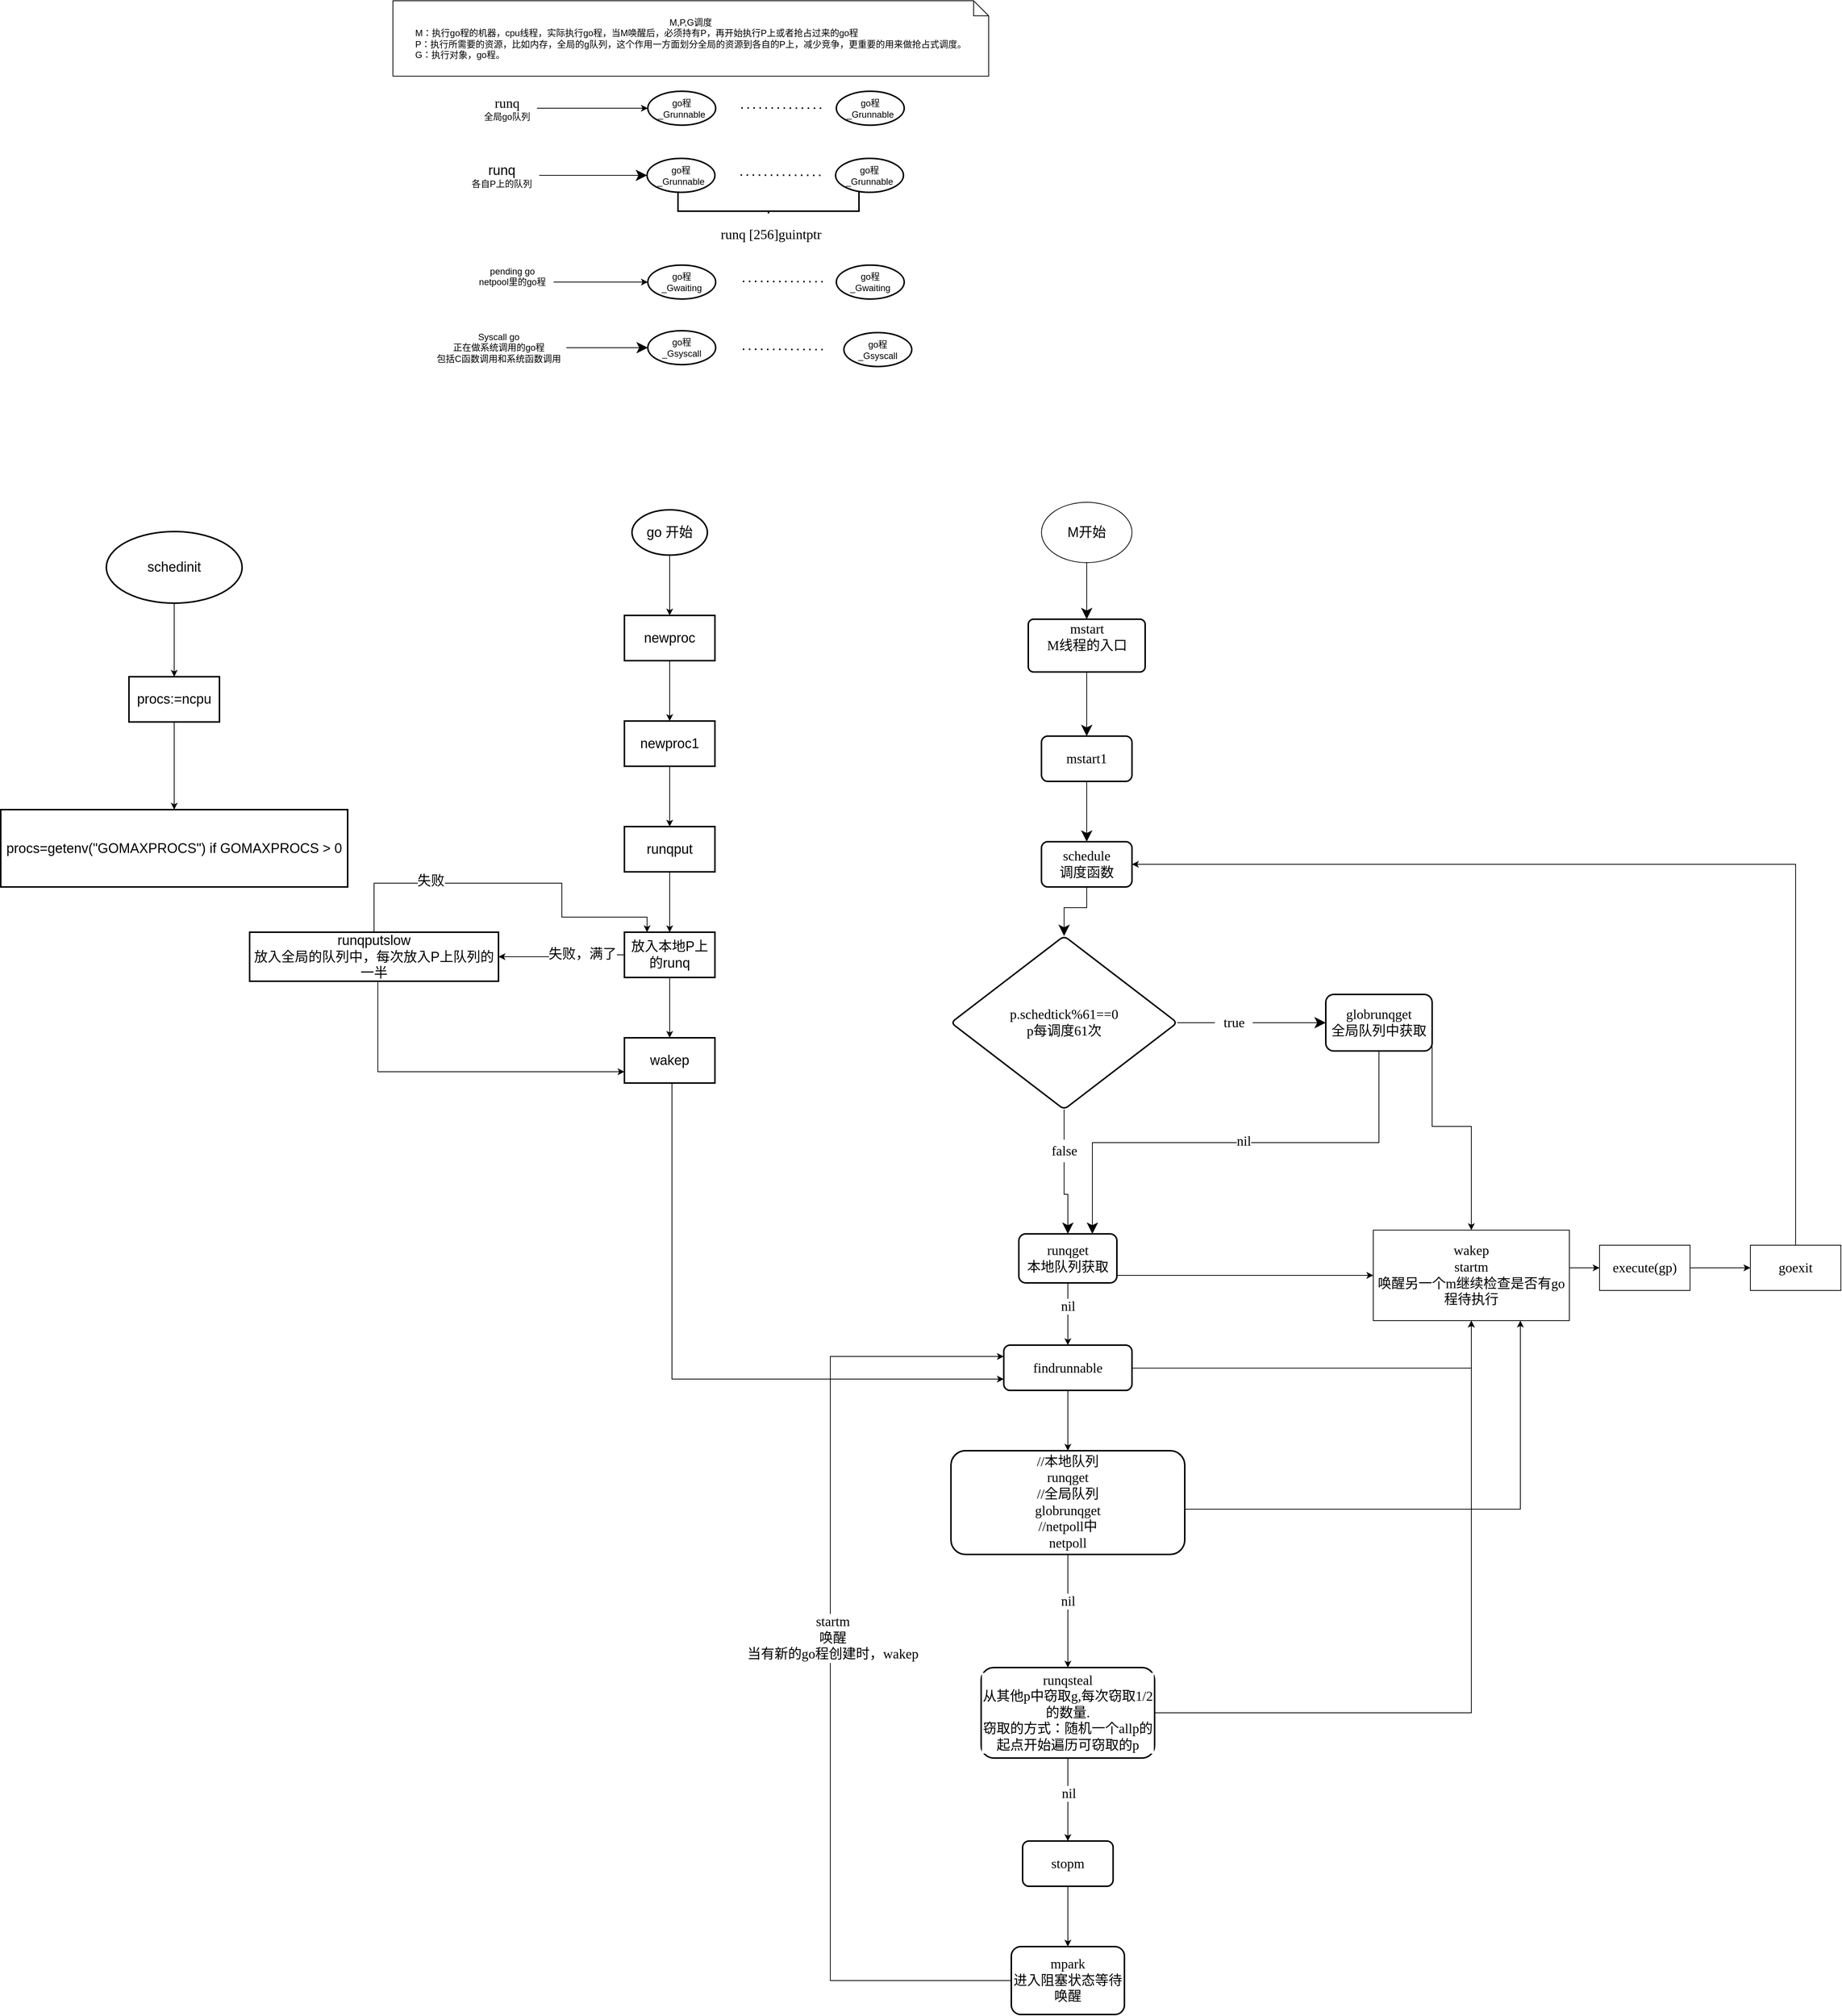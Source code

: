 <mxfile version="16.6.2" type="github">
  <diagram id="Lrg5kurUtaj6RJSmO0BA" name="Page-1">
    <mxGraphModel dx="4024" dy="2622" grid="1" gridSize="10" guides="1" tooltips="1" connect="1" arrows="1" fold="1" page="1" pageScale="1" pageWidth="827" pageHeight="1169" math="0" shadow="0">
      <root>
        <mxCell id="0" />
        <mxCell id="1" parent="0" />
        <mxCell id="m0ZOB3Q7q5n8RTu2BzLh-104" value="" style="edgeStyle=orthogonalEdgeStyle;rounded=0;orthogonalLoop=1;jettySize=auto;html=1;fontFamily=Verdana;fontSize=18;fontColor=default;endSize=12;" parent="1" source="m0ZOB3Q7q5n8RTu2BzLh-2" target="m0ZOB3Q7q5n8RTu2BzLh-103" edge="1">
          <mxGeometry relative="1" as="geometry" />
        </mxCell>
        <mxCell id="m0ZOB3Q7q5n8RTu2BzLh-2" value="M开始" style="ellipse;whiteSpace=wrap;html=1;fontSize=18;" parent="1" vertex="1">
          <mxGeometry x="30" y="505" width="120" height="80" as="geometry" />
        </mxCell>
        <mxCell id="m0ZOB3Q7q5n8RTu2BzLh-81" value="" style="endArrow=none;dashed=1;html=1;dashPattern=1 3;strokeWidth=2;rounded=0;endSize=12;" parent="1" edge="1">
          <mxGeometry width="50" height="50" relative="1" as="geometry">
            <mxPoint x="-368" y="-17.92" as="sourcePoint" />
            <mxPoint x="-258" y="-17.5" as="targetPoint" />
          </mxGeometry>
        </mxCell>
        <mxCell id="m0ZOB3Q7q5n8RTu2BzLh-9" value="&lt;div align=&quot;center&quot;&gt;M,P,G调度&lt;/div&gt;&lt;div align=&quot;left&quot;&gt;M：执行go程的机器，cpu线程，实际执行go程，当M唤醒后，必须持有P，再开始执行P上或者抢占过来的go程&lt;/div&gt;&lt;div align=&quot;left&quot;&gt;P：执行所需要的资源，比如内存，全局的g队列，这个作用一方面划分全局的资源到各自的P上，减少竞争，更重要的用来做抢占式调度。&lt;/div&gt;&lt;div align=&quot;left&quot;&gt;G：执行对象，go程。&lt;br&gt;&lt;/div&gt;" style="shape=note;size=20;whiteSpace=wrap;html=1;align=center;" parent="1" vertex="1">
          <mxGeometry x="-830" y="-160" width="790" height="100" as="geometry" />
        </mxCell>
        <mxCell id="m0ZOB3Q7q5n8RTu2BzLh-15" value="&lt;div&gt;go程&lt;/div&gt;&lt;div&gt;_Grunnable&lt;/div&gt;" style="strokeWidth=2;html=1;shape=mxgraph.flowchart.start_2;whiteSpace=wrap;" parent="1" vertex="1">
          <mxGeometry x="-492" y="-40" width="90" height="45" as="geometry" />
        </mxCell>
        <mxCell id="m0ZOB3Q7q5n8RTu2BzLh-56" value="" style="edgeStyle=orthogonalEdgeStyle;rounded=0;orthogonalLoop=1;jettySize=auto;html=1;" parent="1" source="m0ZOB3Q7q5n8RTu2BzLh-55" target="m0ZOB3Q7q5n8RTu2BzLh-15" edge="1">
          <mxGeometry relative="1" as="geometry" />
        </mxCell>
        <mxCell id="m0ZOB3Q7q5n8RTu2BzLh-55" value="&lt;div&gt;&lt;font style=&quot;font-size: 18px&quot; face=&quot;consolas&quot;&gt;runq&lt;/font&gt;&lt;/div&gt;&lt;div&gt;全局go队列&lt;br&gt;&lt;/div&gt;" style="text;html=1;align=center;verticalAlign=middle;resizable=0;points=[];autosize=1;strokeColor=none;fillColor=none;" parent="1" vertex="1">
          <mxGeometry x="-719" y="-37.5" width="80" height="40" as="geometry" />
        </mxCell>
        <mxCell id="m0ZOB3Q7q5n8RTu2BzLh-78" value="" style="edgeStyle=orthogonalEdgeStyle;rounded=0;orthogonalLoop=1;jettySize=auto;html=1;" parent="1" source="m0ZOB3Q7q5n8RTu2BzLh-75" target="m0ZOB3Q7q5n8RTu2BzLh-77" edge="1">
          <mxGeometry relative="1" as="geometry" />
        </mxCell>
        <mxCell id="m0ZOB3Q7q5n8RTu2BzLh-75" value="&lt;div&gt;pending go&lt;/div&gt;&lt;div&gt;netpool里的go程&lt;/div&gt;&lt;div&gt;&lt;br&gt;&lt;/div&gt;" style="text;html=1;align=center;verticalAlign=middle;resizable=0;points=[];autosize=1;strokeColor=none;fillColor=none;" parent="1" vertex="1">
          <mxGeometry x="-727" y="188" width="110" height="50" as="geometry" />
        </mxCell>
        <mxCell id="m0ZOB3Q7q5n8RTu2BzLh-77" value="&lt;div&gt;go程&lt;/div&gt;&lt;div&gt;_Gwaiting&lt;/div&gt;" style="strokeWidth=2;html=1;shape=mxgraph.flowchart.start_2;whiteSpace=wrap;" parent="1" vertex="1">
          <mxGeometry x="-492" y="190.5" width="90" height="45" as="geometry" />
        </mxCell>
        <mxCell id="m0ZOB3Q7q5n8RTu2BzLh-82" value="&lt;div&gt;go程&lt;/div&gt;&lt;div&gt;_Grunnable&lt;/div&gt;" style="strokeWidth=2;html=1;shape=mxgraph.flowchart.start_2;whiteSpace=wrap;" parent="1" vertex="1">
          <mxGeometry x="-242" y="-40" width="90" height="45" as="geometry" />
        </mxCell>
        <mxCell id="m0ZOB3Q7q5n8RTu2BzLh-97" value="" style="edgeStyle=orthogonalEdgeStyle;rounded=0;orthogonalLoop=1;jettySize=auto;html=1;endSize=12;" parent="1" source="m0ZOB3Q7q5n8RTu2BzLh-83" target="m0ZOB3Q7q5n8RTu2BzLh-84" edge="1">
          <mxGeometry relative="1" as="geometry" />
        </mxCell>
        <mxCell id="m0ZOB3Q7q5n8RTu2BzLh-83" value="&lt;div&gt;Syscall go&lt;/div&gt;&lt;div&gt;正在做系统调用的go程&lt;/div&gt;&lt;div&gt;包括C函数调用和系统函数调用&lt;/div&gt;" style="text;html=1;align=center;verticalAlign=middle;resizable=0;points=[];autosize=1;strokeColor=none;fillColor=none;" parent="1" vertex="1">
          <mxGeometry x="-780" y="275" width="180" height="50" as="geometry" />
        </mxCell>
        <mxCell id="m0ZOB3Q7q5n8RTu2BzLh-84" value="&lt;div&gt;go程&lt;/div&gt;&lt;div&gt;_Gsyscall&lt;/div&gt;" style="strokeWidth=2;html=1;shape=mxgraph.flowchart.start_2;whiteSpace=wrap;" parent="1" vertex="1">
          <mxGeometry x="-492" y="277.5" width="90" height="45" as="geometry" />
        </mxCell>
        <mxCell id="m0ZOB3Q7q5n8RTu2BzLh-86" value="" style="endArrow=none;dashed=1;html=1;dashPattern=1 3;strokeWidth=2;rounded=0;endSize=12;" parent="1" edge="1">
          <mxGeometry width="50" height="50" relative="1" as="geometry">
            <mxPoint x="-366" y="212.08" as="sourcePoint" />
            <mxPoint x="-256.0" y="212.5" as="targetPoint" />
          </mxGeometry>
        </mxCell>
        <mxCell id="m0ZOB3Q7q5n8RTu2BzLh-87" value="&lt;div&gt;go程&lt;/div&gt;&lt;div&gt;_Gwaiting&lt;/div&gt;" style="strokeWidth=2;html=1;shape=mxgraph.flowchart.start_2;whiteSpace=wrap;" parent="1" vertex="1">
          <mxGeometry x="-242" y="190.5" width="90" height="45" as="geometry" />
        </mxCell>
        <mxCell id="m0ZOB3Q7q5n8RTu2BzLh-88" value="&lt;div&gt;go程&lt;/div&gt;&lt;div&gt;_Gsyscall&lt;/div&gt;" style="strokeWidth=2;html=1;shape=mxgraph.flowchart.start_2;whiteSpace=wrap;" parent="1" vertex="1">
          <mxGeometry x="-232" y="280" width="90" height="45" as="geometry" />
        </mxCell>
        <mxCell id="m0ZOB3Q7q5n8RTu2BzLh-89" value="" style="endArrow=none;dashed=1;html=1;dashPattern=1 3;strokeWidth=2;rounded=0;endSize=12;" parent="1" edge="1">
          <mxGeometry width="50" height="50" relative="1" as="geometry">
            <mxPoint x="-366" y="302.08" as="sourcePoint" />
            <mxPoint x="-256" y="302.5" as="targetPoint" />
          </mxGeometry>
        </mxCell>
        <mxCell id="m0ZOB3Q7q5n8RTu2BzLh-96" style="edgeStyle=orthogonalEdgeStyle;rounded=0;orthogonalLoop=1;jettySize=auto;html=1;endSize=12;" parent="1" source="m0ZOB3Q7q5n8RTu2BzLh-91" target="m0ZOB3Q7q5n8RTu2BzLh-94" edge="1">
          <mxGeometry relative="1" as="geometry" />
        </mxCell>
        <mxCell id="m0ZOB3Q7q5n8RTu2BzLh-91" value="&lt;div&gt;&lt;font style=&quot;font-size: 18px&quot;&gt;runq&lt;/font&gt;&lt;/div&gt;&lt;div&gt;各自P上的队列&lt;/div&gt;" style="text;html=1;align=center;verticalAlign=middle;resizable=0;points=[];autosize=1;strokeColor=none;fillColor=none;" parent="1" vertex="1">
          <mxGeometry x="-736" y="51.5" width="100" height="40" as="geometry" />
        </mxCell>
        <mxCell id="m0ZOB3Q7q5n8RTu2BzLh-93" value="" style="endArrow=none;dashed=1;html=1;dashPattern=1 3;strokeWidth=2;rounded=0;endSize=12;" parent="1" edge="1">
          <mxGeometry width="50" height="50" relative="1" as="geometry">
            <mxPoint x="-369" y="71.08" as="sourcePoint" />
            <mxPoint x="-259.0" y="71.5" as="targetPoint" />
          </mxGeometry>
        </mxCell>
        <mxCell id="m0ZOB3Q7q5n8RTu2BzLh-94" value="&lt;div&gt;go程&lt;/div&gt;&lt;div&gt;_Grunnable&lt;/div&gt;" style="strokeWidth=2;html=1;shape=mxgraph.flowchart.start_2;whiteSpace=wrap;" parent="1" vertex="1">
          <mxGeometry x="-493" y="49" width="90" height="45" as="geometry" />
        </mxCell>
        <mxCell id="m0ZOB3Q7q5n8RTu2BzLh-95" value="&lt;div&gt;go程&lt;/div&gt;&lt;div&gt;_Grunnable&lt;/div&gt;" style="strokeWidth=2;html=1;shape=mxgraph.flowchart.start_2;whiteSpace=wrap;" parent="1" vertex="1">
          <mxGeometry x="-243" y="49" width="90" height="45" as="geometry" />
        </mxCell>
        <mxCell id="m0ZOB3Q7q5n8RTu2BzLh-98" value="" style="strokeWidth=2;html=1;shape=mxgraph.flowchart.annotation_2;align=left;labelPosition=right;pointerEvents=1;direction=north;" parent="1" vertex="1">
          <mxGeometry x="-452" y="94" width="240" height="50" as="geometry" />
        </mxCell>
        <mxCell id="m0ZOB3Q7q5n8RTu2BzLh-101" value="&lt;pre style=&quot;font-family: &amp;#34;consolas&amp;#34; ; font-size: 13.5pt&quot;&gt;runq [&lt;span&gt;256&lt;/span&gt;]&lt;span&gt;guintptr&lt;/span&gt;&lt;/pre&gt;" style="text;html=1;align=center;verticalAlign=middle;resizable=0;points=[];autosize=1;labelBackgroundColor=default;fontColor=default;" parent="1" vertex="1">
          <mxGeometry x="-424" y="119.5" width="190" height="60" as="geometry" />
        </mxCell>
        <mxCell id="m0ZOB3Q7q5n8RTu2BzLh-106" value="" style="edgeStyle=orthogonalEdgeStyle;rounded=0;orthogonalLoop=1;jettySize=auto;html=1;fontFamily=Verdana;fontSize=18;fontColor=default;endSize=12;" parent="1" source="m0ZOB3Q7q5n8RTu2BzLh-103" target="m0ZOB3Q7q5n8RTu2BzLh-105" edge="1">
          <mxGeometry relative="1" as="geometry" />
        </mxCell>
        <mxCell id="m0ZOB3Q7q5n8RTu2BzLh-103" value="mstart&#xa;M线程的入口&#xa;" style="rounded=1;absoluteArcSize=1;arcSize=14;strokeWidth=2;labelBackgroundColor=default;fontFamily=Verdana;fontSize=18;fontColor=default;whiteSpace=wrap;" parent="1" vertex="1">
          <mxGeometry x="12.5" y="660" width="155" height="70" as="geometry" />
        </mxCell>
        <mxCell id="m0ZOB3Q7q5n8RTu2BzLh-108" value="" style="edgeStyle=orthogonalEdgeStyle;rounded=0;orthogonalLoop=1;jettySize=auto;html=1;fontFamily=Verdana;fontSize=18;fontColor=default;endSize=12;" parent="1" source="m0ZOB3Q7q5n8RTu2BzLh-105" target="m0ZOB3Q7q5n8RTu2BzLh-107" edge="1">
          <mxGeometry relative="1" as="geometry" />
        </mxCell>
        <mxCell id="m0ZOB3Q7q5n8RTu2BzLh-105" value="mstart1" style="whiteSpace=wrap;html=1;fontSize=18;fontFamily=Verdana;rounded=1;arcSize=14;strokeWidth=2;labelBackgroundColor=default;" parent="1" vertex="1">
          <mxGeometry x="30" y="815" width="120" height="60" as="geometry" />
        </mxCell>
        <mxCell id="m0ZOB3Q7q5n8RTu2BzLh-110" value="" style="edgeStyle=orthogonalEdgeStyle;rounded=0;orthogonalLoop=1;jettySize=auto;html=1;fontFamily=Verdana;fontSize=18;fontColor=default;endSize=12;" parent="1" source="m0ZOB3Q7q5n8RTu2BzLh-107" target="m0ZOB3Q7q5n8RTu2BzLh-109" edge="1">
          <mxGeometry relative="1" as="geometry" />
        </mxCell>
        <mxCell id="m0ZOB3Q7q5n8RTu2BzLh-107" value="&lt;div&gt;schedule&lt;/div&gt;&lt;div&gt;调度函数&lt;br&gt;&lt;/div&gt;" style="whiteSpace=wrap;html=1;fontSize=18;fontFamily=Verdana;rounded=1;arcSize=14;strokeWidth=2;labelBackgroundColor=default;" parent="1" vertex="1">
          <mxGeometry x="30" y="955" width="120" height="60" as="geometry" />
        </mxCell>
        <mxCell id="m0ZOB3Q7q5n8RTu2BzLh-113" value="" style="edgeStyle=orthogonalEdgeStyle;rounded=0;orthogonalLoop=1;jettySize=auto;html=1;fontFamily=Verdana;fontSize=18;fontColor=default;endSize=12;startArrow=none;" parent="1" source="m0ZOB3Q7q5n8RTu2BzLh-114" target="m0ZOB3Q7q5n8RTu2BzLh-112" edge="1">
          <mxGeometry relative="1" as="geometry" />
        </mxCell>
        <mxCell id="m0ZOB3Q7q5n8RTu2BzLh-116" value="" style="edgeStyle=orthogonalEdgeStyle;rounded=0;orthogonalLoop=1;jettySize=auto;html=1;fontFamily=Verdana;fontSize=18;fontColor=default;endSize=12;startArrow=none;" parent="1" source="m0ZOB3Q7q5n8RTu2BzLh-117" target="m0ZOB3Q7q5n8RTu2BzLh-115" edge="1">
          <mxGeometry relative="1" as="geometry" />
        </mxCell>
        <mxCell id="m0ZOB3Q7q5n8RTu2BzLh-109" value="&lt;br&gt;&lt;div&gt;p.schedtick%61==0&lt;/div&gt;&lt;div&gt;p每调度61次&lt;br&gt;&lt;/div&gt;&lt;div&gt;&lt;br&gt;&lt;/div&gt;" style="rhombus;whiteSpace=wrap;html=1;fontSize=18;fontFamily=Verdana;rounded=1;arcSize=14;strokeWidth=2;labelBackgroundColor=default;" parent="1" vertex="1">
          <mxGeometry x="-90" y="1080" width="300" height="230" as="geometry" />
        </mxCell>
        <mxCell id="m0ZOB3Q7q5n8RTu2BzLh-127" style="edgeStyle=elbowEdgeStyle;rounded=0;orthogonalLoop=1;jettySize=auto;html=1;entryX=0.75;entryY=0;entryDx=0;entryDy=0;fontFamily=Verdana;fontSize=18;fontColor=default;endSize=12;elbow=vertical;" parent="1" source="m0ZOB3Q7q5n8RTu2BzLh-112" target="m0ZOB3Q7q5n8RTu2BzLh-115" edge="1">
          <mxGeometry relative="1" as="geometry" />
        </mxCell>
        <mxCell id="m0ZOB3Q7q5n8RTu2BzLh-128" value="nil" style="edgeLabel;html=1;align=center;verticalAlign=middle;resizable=0;points=[];fontSize=18;fontFamily=Verdana;fontColor=default;" parent="m0ZOB3Q7q5n8RTu2BzLh-127" vertex="1" connectable="0">
          <mxGeometry x="-0.032" y="-2" relative="1" as="geometry">
            <mxPoint as="offset" />
          </mxGeometry>
        </mxCell>
        <mxCell id="m0ZOB3Q7q5n8RTu2BzLh-150" style="edgeStyle=elbowEdgeStyle;rounded=0;orthogonalLoop=1;jettySize=auto;elbow=vertical;html=1;exitX=1;exitY=0.5;exitDx=0;exitDy=0;fontFamily=Verdana;fontSize=18;fontColor=default;" parent="1" source="m0ZOB3Q7q5n8RTu2BzLh-112" target="m0ZOB3Q7q5n8RTu2BzLh-148" edge="1">
          <mxGeometry relative="1" as="geometry" />
        </mxCell>
        <mxCell id="m0ZOB3Q7q5n8RTu2BzLh-112" value="&lt;div&gt;globrunqget&lt;/div&gt;&lt;div&gt;全局队列中获取&lt;br&gt;&lt;/div&gt;" style="whiteSpace=wrap;html=1;fontSize=18;fontFamily=Verdana;rounded=1;arcSize=14;strokeWidth=2;labelBackgroundColor=default;" parent="1" vertex="1">
          <mxGeometry x="407" y="1157.5" width="141" height="75" as="geometry" />
        </mxCell>
        <mxCell id="m0ZOB3Q7q5n8RTu2BzLh-134" value="" style="edgeStyle=elbowEdgeStyle;rounded=0;orthogonalLoop=1;jettySize=auto;elbow=vertical;html=1;fontFamily=Verdana;fontSize=18;fontColor=default;" parent="1" source="m0ZOB3Q7q5n8RTu2BzLh-115" target="m0ZOB3Q7q5n8RTu2BzLh-133" edge="1">
          <mxGeometry relative="1" as="geometry" />
        </mxCell>
        <mxCell id="m0ZOB3Q7q5n8RTu2BzLh-135" value="nil" style="edgeLabel;html=1;align=center;verticalAlign=middle;resizable=0;points=[];fontSize=18;fontFamily=Verdana;fontColor=default;" parent="m0ZOB3Q7q5n8RTu2BzLh-134" vertex="1" connectable="0">
          <mxGeometry x="-0.261" relative="1" as="geometry">
            <mxPoint as="offset" />
          </mxGeometry>
        </mxCell>
        <mxCell id="m0ZOB3Q7q5n8RTu2BzLh-163" style="edgeStyle=elbowEdgeStyle;rounded=0;orthogonalLoop=1;jettySize=auto;elbow=vertical;html=1;entryX=0;entryY=0.5;entryDx=0;entryDy=0;fontFamily=Verdana;fontSize=18;fontColor=default;" parent="1" source="m0ZOB3Q7q5n8RTu2BzLh-115" target="m0ZOB3Q7q5n8RTu2BzLh-148" edge="1">
          <mxGeometry relative="1" as="geometry" />
        </mxCell>
        <mxCell id="m0ZOB3Q7q5n8RTu2BzLh-115" value="&lt;div&gt;runqget&lt;/div&gt;&lt;div&gt;本地队列获取&lt;br&gt;&lt;/div&gt;" style="whiteSpace=wrap;html=1;fontSize=18;fontFamily=Verdana;rounded=1;arcSize=14;strokeWidth=2;labelBackgroundColor=default;" parent="1" vertex="1">
          <mxGeometry y="1475" width="130" height="65" as="geometry" />
        </mxCell>
        <mxCell id="m0ZOB3Q7q5n8RTu2BzLh-117" value="false" style="text;html=1;align=center;verticalAlign=middle;resizable=0;points=[];autosize=1;strokeColor=none;fillColor=none;fontSize=18;fontFamily=Verdana;fontColor=default;" parent="1" vertex="1">
          <mxGeometry x="30" y="1350" width="60" height="30" as="geometry" />
        </mxCell>
        <mxCell id="m0ZOB3Q7q5n8RTu2BzLh-121" value="" style="edgeStyle=orthogonalEdgeStyle;rounded=0;orthogonalLoop=1;jettySize=auto;html=1;fontFamily=Verdana;fontSize=18;fontColor=default;endSize=12;endArrow=none;" parent="1" source="m0ZOB3Q7q5n8RTu2BzLh-109" target="m0ZOB3Q7q5n8RTu2BzLh-117" edge="1">
          <mxGeometry relative="1" as="geometry">
            <mxPoint x="60" y="1310.0" as="sourcePoint" />
            <mxPoint x="60" y="1475" as="targetPoint" />
          </mxGeometry>
        </mxCell>
        <mxCell id="m0ZOB3Q7q5n8RTu2BzLh-114" value="true" style="text;html=1;align=center;verticalAlign=middle;resizable=0;points=[];autosize=1;strokeColor=none;fillColor=none;fontSize=18;fontFamily=Verdana;fontColor=default;" parent="1" vertex="1">
          <mxGeometry x="260" y="1180" width="50" height="30" as="geometry" />
        </mxCell>
        <mxCell id="m0ZOB3Q7q5n8RTu2BzLh-122" value="" style="edgeStyle=orthogonalEdgeStyle;rounded=0;orthogonalLoop=1;jettySize=auto;html=1;fontFamily=Verdana;fontSize=18;fontColor=default;endSize=12;endArrow=none;" parent="1" source="m0ZOB3Q7q5n8RTu2BzLh-109" target="m0ZOB3Q7q5n8RTu2BzLh-114" edge="1">
          <mxGeometry relative="1" as="geometry">
            <mxPoint x="210" y="1195.0" as="sourcePoint" />
            <mxPoint x="398" y="1195.0" as="targetPoint" />
          </mxGeometry>
        </mxCell>
        <mxCell id="m0ZOB3Q7q5n8RTu2BzLh-137" value="" style="edgeStyle=elbowEdgeStyle;rounded=0;orthogonalLoop=1;jettySize=auto;elbow=vertical;html=1;fontFamily=Verdana;fontSize=18;fontColor=default;" parent="1" source="m0ZOB3Q7q5n8RTu2BzLh-133" target="m0ZOB3Q7q5n8RTu2BzLh-136" edge="1">
          <mxGeometry relative="1" as="geometry" />
        </mxCell>
        <mxCell id="m0ZOB3Q7q5n8RTu2BzLh-153" style="edgeStyle=elbowEdgeStyle;rounded=0;orthogonalLoop=1;jettySize=auto;elbow=vertical;html=1;fontFamily=Verdana;fontSize=18;fontColor=default;" parent="1" source="m0ZOB3Q7q5n8RTu2BzLh-133" target="m0ZOB3Q7q5n8RTu2BzLh-148" edge="1">
          <mxGeometry relative="1" as="geometry">
            <Array as="points">
              <mxPoint x="340" y="1653" />
            </Array>
          </mxGeometry>
        </mxCell>
        <mxCell id="m0ZOB3Q7q5n8RTu2BzLh-133" value="findrunnable" style="whiteSpace=wrap;html=1;fontSize=18;fontFamily=Verdana;rounded=1;arcSize=14;strokeWidth=2;labelBackgroundColor=default;" parent="1" vertex="1">
          <mxGeometry x="-20" y="1622.5" width="170" height="60" as="geometry" />
        </mxCell>
        <mxCell id="m0ZOB3Q7q5n8RTu2BzLh-139" value="" style="edgeStyle=elbowEdgeStyle;rounded=0;orthogonalLoop=1;jettySize=auto;elbow=vertical;html=1;fontFamily=Verdana;fontSize=18;fontColor=default;" parent="1" source="m0ZOB3Q7q5n8RTu2BzLh-136" target="m0ZOB3Q7q5n8RTu2BzLh-138" edge="1">
          <mxGeometry relative="1" as="geometry" />
        </mxCell>
        <mxCell id="m0ZOB3Q7q5n8RTu2BzLh-140" value="&lt;div&gt;nil&lt;/div&gt;" style="edgeLabel;html=1;align=center;verticalAlign=middle;resizable=0;points=[];fontSize=18;fontFamily=Verdana;fontColor=default;" parent="m0ZOB3Q7q5n8RTu2BzLh-139" vertex="1" connectable="0">
          <mxGeometry x="-0.177" relative="1" as="geometry">
            <mxPoint as="offset" />
          </mxGeometry>
        </mxCell>
        <mxCell id="m0ZOB3Q7q5n8RTu2BzLh-154" style="edgeStyle=elbowEdgeStyle;rounded=0;orthogonalLoop=1;jettySize=auto;elbow=vertical;html=1;entryX=0.75;entryY=1;entryDx=0;entryDy=0;fontFamily=Verdana;fontSize=18;fontColor=default;" parent="1" source="m0ZOB3Q7q5n8RTu2BzLh-136" target="m0ZOB3Q7q5n8RTu2BzLh-148" edge="1">
          <mxGeometry relative="1" as="geometry">
            <Array as="points">
              <mxPoint x="320" y="1840" />
            </Array>
          </mxGeometry>
        </mxCell>
        <mxCell id="m0ZOB3Q7q5n8RTu2BzLh-136" value="&lt;div&gt;//本地队列&lt;br&gt;&lt;/div&gt;&lt;div&gt;runqget&lt;/div&gt;&lt;div&gt;//全局队列&lt;br&gt;&lt;/div&gt;&lt;div&gt;globrunqget&lt;/div&gt;&lt;div&gt;//netpoll中&lt;br&gt;&lt;/div&gt;&lt;div&gt;netpoll&lt;br&gt;&lt;/div&gt;" style="whiteSpace=wrap;html=1;fontSize=18;fontFamily=Verdana;rounded=1;arcSize=14;strokeWidth=2;labelBackgroundColor=default;" parent="1" vertex="1">
          <mxGeometry x="-90" y="1762.5" width="310" height="137.5" as="geometry" />
        </mxCell>
        <mxCell id="m0ZOB3Q7q5n8RTu2BzLh-144" value="" style="edgeStyle=elbowEdgeStyle;rounded=0;orthogonalLoop=1;jettySize=auto;elbow=vertical;html=1;fontFamily=Verdana;fontSize=18;fontColor=default;" parent="1" source="m0ZOB3Q7q5n8RTu2BzLh-138" target="m0ZOB3Q7q5n8RTu2BzLh-143" edge="1">
          <mxGeometry relative="1" as="geometry" />
        </mxCell>
        <mxCell id="m0ZOB3Q7q5n8RTu2BzLh-145" value="nil" style="edgeLabel;html=1;align=center;verticalAlign=middle;resizable=0;points=[];fontSize=18;fontFamily=Verdana;fontColor=default;" parent="m0ZOB3Q7q5n8RTu2BzLh-144" vertex="1" connectable="0">
          <mxGeometry x="-0.158" y="1" relative="1" as="geometry">
            <mxPoint as="offset" />
          </mxGeometry>
        </mxCell>
        <mxCell id="m0ZOB3Q7q5n8RTu2BzLh-156" style="edgeStyle=elbowEdgeStyle;rounded=0;orthogonalLoop=1;jettySize=auto;elbow=vertical;html=1;fontFamily=Verdana;fontSize=18;fontColor=default;" parent="1" source="m0ZOB3Q7q5n8RTu2BzLh-138" target="m0ZOB3Q7q5n8RTu2BzLh-148" edge="1">
          <mxGeometry relative="1" as="geometry">
            <Array as="points">
              <mxPoint x="330" y="2110" />
            </Array>
          </mxGeometry>
        </mxCell>
        <mxCell id="m0ZOB3Q7q5n8RTu2BzLh-138" value="&lt;div&gt;runqsteal&lt;/div&gt;&lt;div&gt;从其他p中窃取g,每次窃取1/2的数量.&lt;/div&gt;&lt;div&gt;窃取的方式：随机一个allp的起点开始遍历可窃取的p&lt;br&gt;&lt;/div&gt;" style="whiteSpace=wrap;html=1;fontSize=18;fontFamily=Verdana;rounded=1;arcSize=14;strokeWidth=2;labelBackgroundColor=default;" parent="1" vertex="1">
          <mxGeometry x="-50" y="2050" width="230" height="120" as="geometry" />
        </mxCell>
        <mxCell id="m0ZOB3Q7q5n8RTu2BzLh-147" value="" style="edgeStyle=elbowEdgeStyle;rounded=0;orthogonalLoop=1;jettySize=auto;elbow=vertical;html=1;fontFamily=Verdana;fontSize=18;fontColor=default;" parent="1" source="m0ZOB3Q7q5n8RTu2BzLh-143" target="m0ZOB3Q7q5n8RTu2BzLh-146" edge="1">
          <mxGeometry relative="1" as="geometry" />
        </mxCell>
        <mxCell id="m0ZOB3Q7q5n8RTu2BzLh-143" value="stopm" style="whiteSpace=wrap;html=1;fontSize=18;fontFamily=Verdana;rounded=1;arcSize=14;strokeWidth=2;labelBackgroundColor=default;" parent="1" vertex="1">
          <mxGeometry x="5" y="2280" width="120" height="60" as="geometry" />
        </mxCell>
        <mxCell id="m0ZOB3Q7q5n8RTu2BzLh-159" style="edgeStyle=elbowEdgeStyle;rounded=0;orthogonalLoop=1;jettySize=auto;elbow=vertical;html=1;entryX=0;entryY=0.25;entryDx=0;entryDy=0;fontFamily=Verdana;fontSize=18;fontColor=default;" parent="1" source="m0ZOB3Q7q5n8RTu2BzLh-146" target="m0ZOB3Q7q5n8RTu2BzLh-133" edge="1">
          <mxGeometry relative="1" as="geometry">
            <Array as="points">
              <mxPoint x="-250" y="2160" />
            </Array>
          </mxGeometry>
        </mxCell>
        <mxCell id="m0ZOB3Q7q5n8RTu2BzLh-160" value="&lt;div&gt;startm&lt;/div&gt;&lt;div&gt;唤醒&lt;/div&gt;&lt;div&gt;当有新的go程创建时，wakep&lt;br&gt;&lt;/div&gt;" style="edgeLabel;html=1;align=center;verticalAlign=middle;resizable=0;points=[];fontSize=18;fontFamily=Verdana;fontColor=default;" parent="m0ZOB3Q7q5n8RTu2BzLh-159" vertex="1" connectable="0">
          <mxGeometry x="0.068" y="-3" relative="1" as="geometry">
            <mxPoint y="-1" as="offset" />
          </mxGeometry>
        </mxCell>
        <mxCell id="m0ZOB3Q7q5n8RTu2BzLh-146" value="&lt;div&gt;mpark&lt;/div&gt;&lt;div&gt;进入阻塞状态等待唤醒&lt;br&gt;&lt;/div&gt;" style="whiteSpace=wrap;html=1;fontSize=18;fontFamily=Verdana;rounded=1;arcSize=14;strokeWidth=2;labelBackgroundColor=default;" parent="1" vertex="1">
          <mxGeometry x="-10" y="2420" width="150" height="90" as="geometry" />
        </mxCell>
        <mxCell id="m0ZOB3Q7q5n8RTu2BzLh-165" value="" style="edgeStyle=elbowEdgeStyle;rounded=0;orthogonalLoop=1;jettySize=auto;elbow=vertical;html=1;fontFamily=Verdana;fontSize=18;fontColor=default;" parent="1" source="m0ZOB3Q7q5n8RTu2BzLh-148" target="m0ZOB3Q7q5n8RTu2BzLh-164" edge="1">
          <mxGeometry relative="1" as="geometry" />
        </mxCell>
        <mxCell id="m0ZOB3Q7q5n8RTu2BzLh-148" value="&lt;div&gt;wakep&lt;/div&gt;&lt;div&gt;startm&lt;/div&gt;&lt;div&gt;唤醒另一个m继续检查是否有go程待执行&lt;br&gt;&lt;/div&gt;" style="whiteSpace=wrap;html=1;labelBackgroundColor=default;fontFamily=Verdana;fontSize=18;fontColor=default;" parent="1" vertex="1">
          <mxGeometry x="470" y="1470" width="260" height="120" as="geometry" />
        </mxCell>
        <mxCell id="m0ZOB3Q7q5n8RTu2BzLh-167" value="" style="edgeStyle=elbowEdgeStyle;rounded=0;orthogonalLoop=1;jettySize=auto;elbow=vertical;html=1;fontFamily=Verdana;fontSize=18;fontColor=default;" parent="1" source="m0ZOB3Q7q5n8RTu2BzLh-164" target="m0ZOB3Q7q5n8RTu2BzLh-166" edge="1">
          <mxGeometry relative="1" as="geometry" />
        </mxCell>
        <mxCell id="m0ZOB3Q7q5n8RTu2BzLh-164" value="execute(gp)" style="whiteSpace=wrap;html=1;fontSize=18;fontFamily=Verdana;labelBackgroundColor=default;" parent="1" vertex="1">
          <mxGeometry x="770" y="1490" width="120" height="60" as="geometry" />
        </mxCell>
        <mxCell id="m0ZOB3Q7q5n8RTu2BzLh-168" style="edgeStyle=elbowEdgeStyle;rounded=0;orthogonalLoop=1;jettySize=auto;elbow=vertical;html=1;entryX=1;entryY=0.5;entryDx=0;entryDy=0;fontFamily=Verdana;fontSize=18;fontColor=default;" parent="1" source="m0ZOB3Q7q5n8RTu2BzLh-166" target="m0ZOB3Q7q5n8RTu2BzLh-107" edge="1">
          <mxGeometry relative="1" as="geometry">
            <Array as="points">
              <mxPoint x="500" y="985" />
              <mxPoint x="610" y="990" />
            </Array>
          </mxGeometry>
        </mxCell>
        <mxCell id="m0ZOB3Q7q5n8RTu2BzLh-166" value="goexit" style="whiteSpace=wrap;html=1;fontSize=18;fontFamily=Verdana;labelBackgroundColor=default;" parent="1" vertex="1">
          <mxGeometry x="970" y="1490" width="120" height="60" as="geometry" />
        </mxCell>
        <mxCell id="QSWGs-gNvIy-k9Nec1TZ-4" value="" style="edgeStyle=orthogonalEdgeStyle;rounded=0;orthogonalLoop=1;jettySize=auto;html=1;fontSize=18;" edge="1" parent="1" source="QSWGs-gNvIy-k9Nec1TZ-2" target="QSWGs-gNvIy-k9Nec1TZ-3">
          <mxGeometry relative="1" as="geometry" />
        </mxCell>
        <mxCell id="QSWGs-gNvIy-k9Nec1TZ-2" value="&lt;font style=&quot;font-size: 18px&quot;&gt;go 开始&lt;/font&gt;" style="strokeWidth=2;html=1;shape=mxgraph.flowchart.start_1;whiteSpace=wrap;" vertex="1" parent="1">
          <mxGeometry x="-513" y="515" width="100" height="60" as="geometry" />
        </mxCell>
        <mxCell id="QSWGs-gNvIy-k9Nec1TZ-6" value="" style="edgeStyle=orthogonalEdgeStyle;rounded=0;orthogonalLoop=1;jettySize=auto;html=1;fontSize=18;" edge="1" parent="1" source="QSWGs-gNvIy-k9Nec1TZ-3" target="QSWGs-gNvIy-k9Nec1TZ-5">
          <mxGeometry relative="1" as="geometry" />
        </mxCell>
        <mxCell id="QSWGs-gNvIy-k9Nec1TZ-3" value="&lt;font style=&quot;font-size: 18px&quot;&gt;newproc&lt;/font&gt;" style="whiteSpace=wrap;html=1;strokeWidth=2;" vertex="1" parent="1">
          <mxGeometry x="-523" y="655" width="120" height="60" as="geometry" />
        </mxCell>
        <mxCell id="QSWGs-gNvIy-k9Nec1TZ-8" value="" style="edgeStyle=orthogonalEdgeStyle;rounded=0;orthogonalLoop=1;jettySize=auto;html=1;fontSize=18;" edge="1" parent="1" source="QSWGs-gNvIy-k9Nec1TZ-5" target="QSWGs-gNvIy-k9Nec1TZ-7">
          <mxGeometry relative="1" as="geometry" />
        </mxCell>
        <mxCell id="QSWGs-gNvIy-k9Nec1TZ-5" value="&lt;font style=&quot;font-size: 18px&quot;&gt;newproc1&lt;/font&gt;" style="whiteSpace=wrap;html=1;strokeWidth=2;" vertex="1" parent="1">
          <mxGeometry x="-523" y="795" width="120" height="60" as="geometry" />
        </mxCell>
        <mxCell id="QSWGs-gNvIy-k9Nec1TZ-10" value="" style="edgeStyle=orthogonalEdgeStyle;rounded=0;orthogonalLoop=1;jettySize=auto;html=1;fontSize=18;" edge="1" parent="1" source="QSWGs-gNvIy-k9Nec1TZ-7" target="QSWGs-gNvIy-k9Nec1TZ-9">
          <mxGeometry relative="1" as="geometry" />
        </mxCell>
        <mxCell id="QSWGs-gNvIy-k9Nec1TZ-7" value="&lt;font style=&quot;font-size: 18px&quot;&gt;runqput&lt;/font&gt;" style="whiteSpace=wrap;html=1;strokeWidth=2;" vertex="1" parent="1">
          <mxGeometry x="-523" y="935" width="120" height="60" as="geometry" />
        </mxCell>
        <mxCell id="QSWGs-gNvIy-k9Nec1TZ-14" value="" style="edgeStyle=orthogonalEdgeStyle;rounded=0;orthogonalLoop=1;jettySize=auto;html=1;fontSize=18;" edge="1" parent="1" source="QSWGs-gNvIy-k9Nec1TZ-9" target="QSWGs-gNvIy-k9Nec1TZ-13">
          <mxGeometry relative="1" as="geometry" />
        </mxCell>
        <mxCell id="QSWGs-gNvIy-k9Nec1TZ-15" value="失败，满了" style="edgeLabel;html=1;align=center;verticalAlign=middle;resizable=0;points=[];fontSize=18;" vertex="1" connectable="0" parent="QSWGs-gNvIy-k9Nec1TZ-14">
          <mxGeometry x="-0.324" y="-1" relative="1" as="geometry">
            <mxPoint x="1" as="offset" />
          </mxGeometry>
        </mxCell>
        <mxCell id="QSWGs-gNvIy-k9Nec1TZ-17" value="" style="edgeStyle=orthogonalEdgeStyle;rounded=0;orthogonalLoop=1;jettySize=auto;html=1;fontSize=18;" edge="1" parent="1" source="QSWGs-gNvIy-k9Nec1TZ-9" target="QSWGs-gNvIy-k9Nec1TZ-16">
          <mxGeometry relative="1" as="geometry" />
        </mxCell>
        <mxCell id="QSWGs-gNvIy-k9Nec1TZ-9" value="&lt;font style=&quot;font-size: 18px&quot;&gt;放入本地P上的runq&lt;/font&gt;" style="whiteSpace=wrap;html=1;strokeWidth=2;" vertex="1" parent="1">
          <mxGeometry x="-523" y="1075" width="120" height="60" as="geometry" />
        </mxCell>
        <mxCell id="QSWGs-gNvIy-k9Nec1TZ-18" style="edgeStyle=orthogonalEdgeStyle;rounded=0;orthogonalLoop=1;jettySize=auto;html=1;entryX=0;entryY=0.75;entryDx=0;entryDy=0;fontSize=18;" edge="1" parent="1" source="QSWGs-gNvIy-k9Nec1TZ-13" target="QSWGs-gNvIy-k9Nec1TZ-16">
          <mxGeometry relative="1" as="geometry">
            <Array as="points">
              <mxPoint x="-850" y="1260" />
            </Array>
          </mxGeometry>
        </mxCell>
        <mxCell id="QSWGs-gNvIy-k9Nec1TZ-20" style="edgeStyle=orthogonalEdgeStyle;rounded=0;orthogonalLoop=1;jettySize=auto;html=1;entryX=0.25;entryY=0;entryDx=0;entryDy=0;fontSize=18;" edge="1" parent="1" source="QSWGs-gNvIy-k9Nec1TZ-13" target="QSWGs-gNvIy-k9Nec1TZ-9">
          <mxGeometry relative="1" as="geometry">
            <Array as="points">
              <mxPoint x="-855" y="1010" />
              <mxPoint x="-606" y="1010" />
              <mxPoint x="-606" y="1055" />
              <mxPoint x="-493" y="1055" />
            </Array>
          </mxGeometry>
        </mxCell>
        <mxCell id="QSWGs-gNvIy-k9Nec1TZ-21" value="失败" style="edgeLabel;html=1;align=center;verticalAlign=middle;resizable=0;points=[];fontSize=18;" vertex="1" connectable="0" parent="QSWGs-gNvIy-k9Nec1TZ-20">
          <mxGeometry x="-0.434" y="3" relative="1" as="geometry">
            <mxPoint x="1" as="offset" />
          </mxGeometry>
        </mxCell>
        <mxCell id="QSWGs-gNvIy-k9Nec1TZ-13" value="&lt;div&gt;&lt;font style=&quot;font-size: 18px&quot;&gt;runqputslow&lt;/font&gt;&lt;/div&gt;&lt;div&gt;&lt;font style=&quot;font-size: 18px&quot;&gt;放入全局的队列中，每次放入P上队列的一半&lt;br&gt;&lt;/font&gt;&lt;/div&gt;" style="whiteSpace=wrap;html=1;strokeWidth=2;" vertex="1" parent="1">
          <mxGeometry x="-1020" y="1075" width="330" height="65" as="geometry" />
        </mxCell>
        <mxCell id="QSWGs-gNvIy-k9Nec1TZ-23" style="edgeStyle=orthogonalEdgeStyle;rounded=0;orthogonalLoop=1;jettySize=auto;html=1;entryX=0;entryY=0.75;entryDx=0;entryDy=0;fontSize=18;" edge="1" parent="1" source="QSWGs-gNvIy-k9Nec1TZ-16" target="m0ZOB3Q7q5n8RTu2BzLh-133">
          <mxGeometry relative="1" as="geometry">
            <Array as="points">
              <mxPoint x="-460" y="1668" />
            </Array>
          </mxGeometry>
        </mxCell>
        <mxCell id="QSWGs-gNvIy-k9Nec1TZ-16" value="&lt;font style=&quot;font-size: 18px&quot;&gt;wakep&lt;/font&gt;" style="whiteSpace=wrap;html=1;strokeWidth=2;" vertex="1" parent="1">
          <mxGeometry x="-523" y="1215" width="120" height="60" as="geometry" />
        </mxCell>
        <mxCell id="QSWGs-gNvIy-k9Nec1TZ-27" value="" style="edgeStyle=orthogonalEdgeStyle;rounded=0;orthogonalLoop=1;jettySize=auto;html=1;fontSize=18;" edge="1" parent="1" source="QSWGs-gNvIy-k9Nec1TZ-25" target="QSWGs-gNvIy-k9Nec1TZ-26">
          <mxGeometry relative="1" as="geometry" />
        </mxCell>
        <mxCell id="QSWGs-gNvIy-k9Nec1TZ-25" value="schedinit" style="strokeWidth=2;html=1;shape=mxgraph.flowchart.start_1;whiteSpace=wrap;fontSize=18;" vertex="1" parent="1">
          <mxGeometry x="-1210" y="543.75" width="180" height="95" as="geometry" />
        </mxCell>
        <mxCell id="QSWGs-gNvIy-k9Nec1TZ-31" value="" style="edgeStyle=orthogonalEdgeStyle;rounded=0;orthogonalLoop=1;jettySize=auto;html=1;fontSize=18;" edge="1" parent="1" source="QSWGs-gNvIy-k9Nec1TZ-26" target="QSWGs-gNvIy-k9Nec1TZ-28">
          <mxGeometry relative="1" as="geometry" />
        </mxCell>
        <mxCell id="QSWGs-gNvIy-k9Nec1TZ-26" value="procs:=ncpu" style="whiteSpace=wrap;html=1;fontSize=18;strokeWidth=2;" vertex="1" parent="1">
          <mxGeometry x="-1180" y="736.25" width="120" height="60" as="geometry" />
        </mxCell>
        <mxCell id="QSWGs-gNvIy-k9Nec1TZ-28" value="&lt;div&gt;procs=getenv(&quot;GOMAXPROCS&quot;) if GOMAXPROCS &amp;gt; 0&lt;br&gt;&lt;/div&gt;" style="whiteSpace=wrap;html=1;fontSize=18;strokeWidth=2;" vertex="1" parent="1">
          <mxGeometry x="-1350" y="912.5" width="460" height="102.5" as="geometry" />
        </mxCell>
      </root>
    </mxGraphModel>
  </diagram>
</mxfile>
